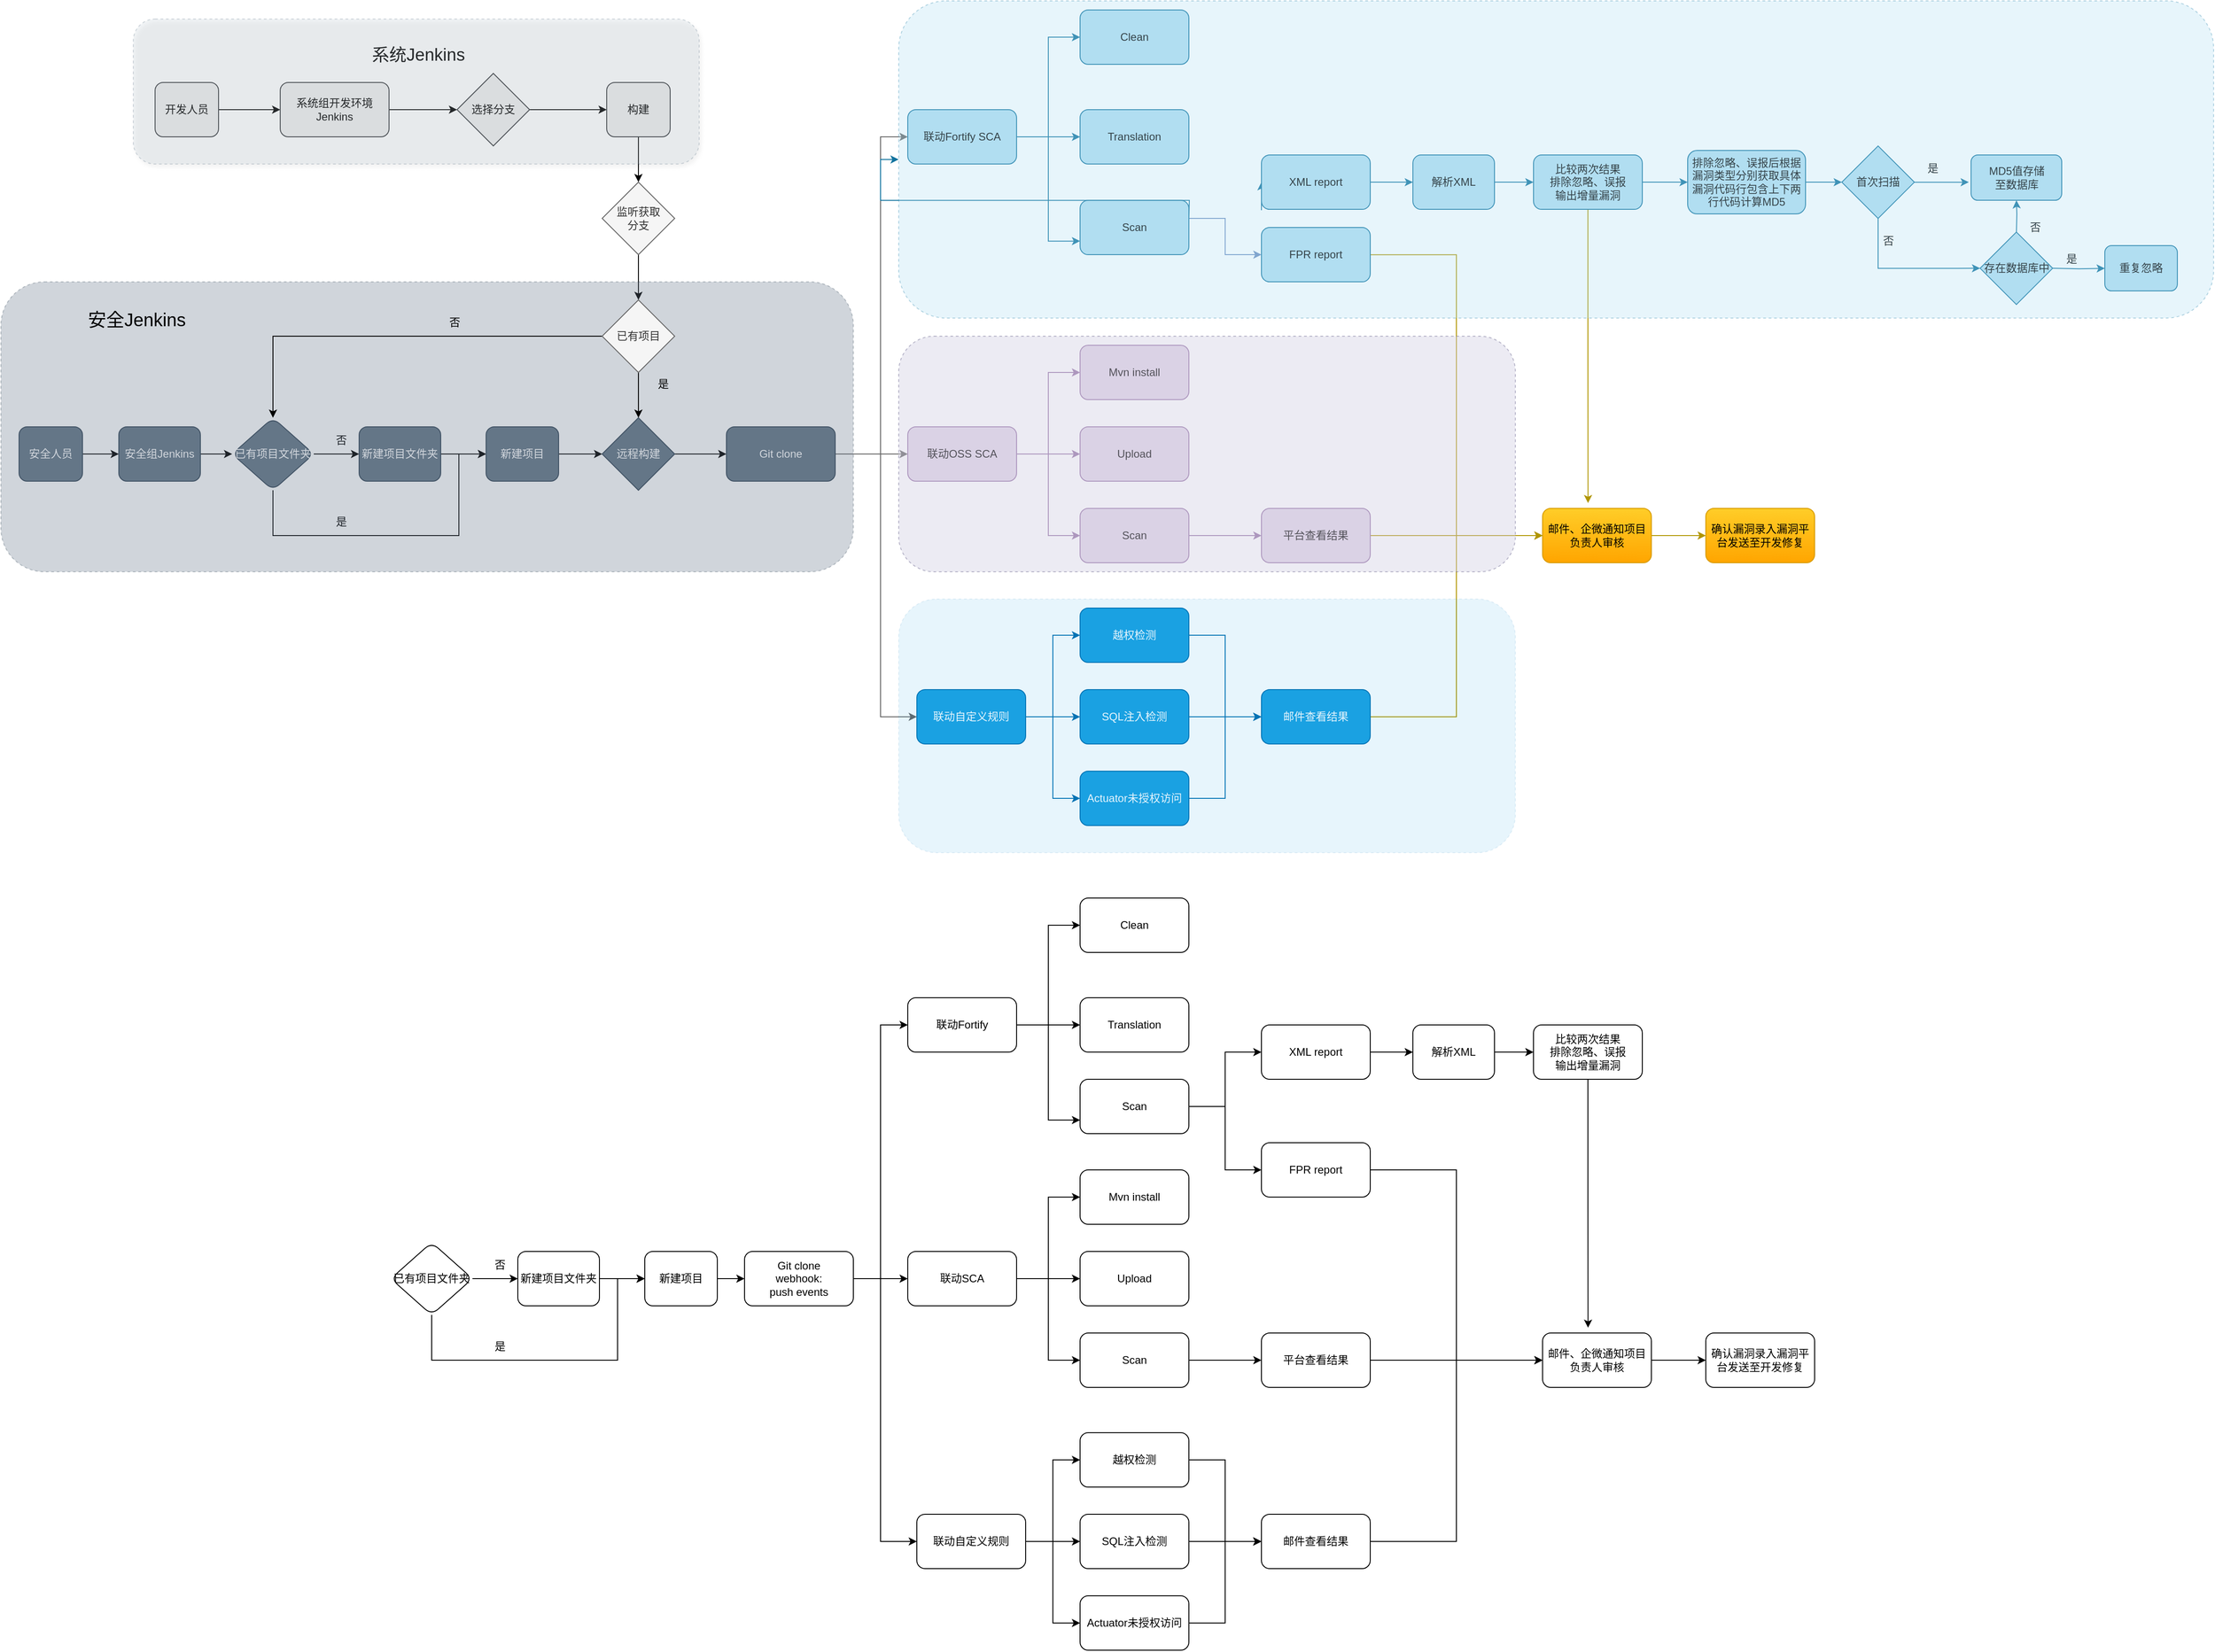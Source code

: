 <mxfile version="21.8.0" type="github">
  <diagram name="第 1 页" id="it9TJO6Uga_pfBJdDB2V">
    <mxGraphModel dx="2665" dy="2145" grid="1" gridSize="10" guides="1" tooltips="1" connect="1" arrows="1" fold="1" page="1" pageScale="1" pageWidth="827" pageHeight="1169" background="none" math="0" shadow="0">
      <root>
        <mxCell id="0" />
        <mxCell id="1" parent="0" />
        <mxCell id="ZVxdiT1ZG7eHf5slKZ1F-64" value="" style="edgeStyle=orthogonalEdgeStyle;rounded=0;orthogonalLoop=1;jettySize=auto;html=1;" parent="1" source="ZVxdiT1ZG7eHf5slKZ1F-1" target="ZVxdiT1ZG7eHf5slKZ1F-63" edge="1">
          <mxGeometry relative="1" as="geometry" />
        </mxCell>
        <mxCell id="ZVxdiT1ZG7eHf5slKZ1F-1" value="新建项目文件夹" style="rounded=1;whiteSpace=wrap;html=1;fillColor=#647687;strokeColor=#314354;fontColor=#ffffff;" parent="1" vertex="1">
          <mxGeometry x="-425" y="340" width="90" height="60" as="geometry" />
        </mxCell>
        <mxCell id="ZVxdiT1ZG7eHf5slKZ1F-41" value="" style="edgeStyle=orthogonalEdgeStyle;rounded=0;orthogonalLoop=1;jettySize=auto;html=1;fillColor=#b1ddf0;strokeColor=#10739e;" parent="1" source="ZVxdiT1ZG7eHf5slKZ1F-2" target="ZVxdiT1ZG7eHf5slKZ1F-14" edge="1">
          <mxGeometry relative="1" as="geometry" />
        </mxCell>
        <mxCell id="ZVxdiT1ZG7eHf5slKZ1F-42" style="edgeStyle=orthogonalEdgeStyle;rounded=0;orthogonalLoop=1;jettySize=auto;html=1;entryX=0;entryY=0.5;entryDx=0;entryDy=0;fillColor=#b1ddf0;strokeColor=#10739e;" parent="1" source="ZVxdiT1ZG7eHf5slKZ1F-2" target="ZVxdiT1ZG7eHf5slKZ1F-13" edge="1">
          <mxGeometry relative="1" as="geometry" />
        </mxCell>
        <mxCell id="ZVxdiT1ZG7eHf5slKZ1F-43" style="edgeStyle=orthogonalEdgeStyle;rounded=0;orthogonalLoop=1;jettySize=auto;html=1;entryX=0;entryY=0.75;entryDx=0;entryDy=0;fillColor=#b1ddf0;strokeColor=#10739e;" parent="1" source="ZVxdiT1ZG7eHf5slKZ1F-2" target="ZVxdiT1ZG7eHf5slKZ1F-15" edge="1">
          <mxGeometry relative="1" as="geometry" />
        </mxCell>
        <mxCell id="ZVxdiT1ZG7eHf5slKZ1F-2" value="联动Fortify SCA" style="whiteSpace=wrap;html=1;rounded=1;fillColor=#b1ddf0;strokeColor=#10739e;" parent="1" vertex="1">
          <mxGeometry x="180" y="-10.0" width="120" height="60" as="geometry" />
        </mxCell>
        <mxCell id="ZVxdiT1ZG7eHf5slKZ1F-38" value="" style="edgeStyle=orthogonalEdgeStyle;rounded=0;orthogonalLoop=1;jettySize=auto;html=1;fillColor=#e1d5e7;strokeColor=#9673a6;" parent="1" source="ZVxdiT1ZG7eHf5slKZ1F-4" target="ZVxdiT1ZG7eHf5slKZ1F-17" edge="1">
          <mxGeometry relative="1" as="geometry" />
        </mxCell>
        <mxCell id="ZVxdiT1ZG7eHf5slKZ1F-44" style="edgeStyle=orthogonalEdgeStyle;rounded=0;orthogonalLoop=1;jettySize=auto;html=1;entryX=0;entryY=0.5;entryDx=0;entryDy=0;fillColor=#e1d5e7;strokeColor=#9673a6;" parent="1" source="ZVxdiT1ZG7eHf5slKZ1F-4" target="ZVxdiT1ZG7eHf5slKZ1F-18" edge="1">
          <mxGeometry relative="1" as="geometry" />
        </mxCell>
        <mxCell id="ZVxdiT1ZG7eHf5slKZ1F-45" style="edgeStyle=orthogonalEdgeStyle;rounded=0;orthogonalLoop=1;jettySize=auto;html=1;entryX=0;entryY=0.5;entryDx=0;entryDy=0;fillColor=#e1d5e7;strokeColor=#9673a6;" parent="1" source="ZVxdiT1ZG7eHf5slKZ1F-4" target="ZVxdiT1ZG7eHf5slKZ1F-25" edge="1">
          <mxGeometry relative="1" as="geometry" />
        </mxCell>
        <mxCell id="ZVxdiT1ZG7eHf5slKZ1F-4" value="联动OSS SCA" style="whiteSpace=wrap;html=1;rounded=1;fillColor=#e1d5e7;strokeColor=#9673a6;" parent="1" vertex="1">
          <mxGeometry x="180" y="340" width="120" height="60" as="geometry" />
        </mxCell>
        <mxCell id="ZVxdiT1ZG7eHf5slKZ1F-47" value="" style="edgeStyle=orthogonalEdgeStyle;rounded=0;orthogonalLoop=1;jettySize=auto;html=1;fillColor=#1ba1e2;strokeColor=#006EAF;" parent="1" source="ZVxdiT1ZG7eHf5slKZ1F-8" target="ZVxdiT1ZG7eHf5slKZ1F-29" edge="1">
          <mxGeometry relative="1" as="geometry" />
        </mxCell>
        <mxCell id="ZVxdiT1ZG7eHf5slKZ1F-49" style="edgeStyle=orthogonalEdgeStyle;rounded=0;orthogonalLoop=1;jettySize=auto;html=1;entryX=0;entryY=0.5;entryDx=0;entryDy=0;fillColor=#1ba1e2;strokeColor=#006EAF;" parent="1" source="ZVxdiT1ZG7eHf5slKZ1F-8" target="ZVxdiT1ZG7eHf5slKZ1F-28" edge="1">
          <mxGeometry relative="1" as="geometry" />
        </mxCell>
        <mxCell id="ZVxdiT1ZG7eHf5slKZ1F-50" style="edgeStyle=orthogonalEdgeStyle;rounded=0;orthogonalLoop=1;jettySize=auto;html=1;entryX=0;entryY=0.5;entryDx=0;entryDy=0;fillColor=#1ba1e2;strokeColor=#006EAF;" parent="1" source="ZVxdiT1ZG7eHf5slKZ1F-8" target="ZVxdiT1ZG7eHf5slKZ1F-30" edge="1">
          <mxGeometry relative="1" as="geometry" />
        </mxCell>
        <mxCell id="ZVxdiT1ZG7eHf5slKZ1F-8" value="联动自定义规则" style="whiteSpace=wrap;html=1;rounded=1;fillColor=#1ba1e2;strokeColor=#006EAF;fontColor=#ffffff;" parent="1" vertex="1">
          <mxGeometry x="190" y="630" width="120" height="60" as="geometry" />
        </mxCell>
        <mxCell id="ZVxdiT1ZG7eHf5slKZ1F-12" value="" style="edgeStyle=orthogonalEdgeStyle;rounded=0;orthogonalLoop=1;jettySize=auto;html=1;fillColor=#e3c800;strokeColor=#B09500;" parent="1" source="ZVxdiT1ZG7eHf5slKZ1F-10" target="ZVxdiT1ZG7eHf5slKZ1F-11" edge="1">
          <mxGeometry relative="1" as="geometry" />
        </mxCell>
        <mxCell id="ZVxdiT1ZG7eHf5slKZ1F-10" value="邮件、企微通知项目负责人审核" style="rounded=1;whiteSpace=wrap;html=1;fillColor=#ffcd28;strokeColor=#d79b00;gradientColor=#ffa500;" parent="1" vertex="1">
          <mxGeometry x="880" y="430" width="120" height="60" as="geometry" />
        </mxCell>
        <mxCell id="ZVxdiT1ZG7eHf5slKZ1F-11" value="确认漏洞录入漏洞平台发送至开发修复" style="whiteSpace=wrap;html=1;rounded=1;fillColor=#ffcd28;strokeColor=#d79b00;gradientColor=#ffa500;" parent="1" vertex="1">
          <mxGeometry x="1060" y="430" width="120" height="60" as="geometry" />
        </mxCell>
        <mxCell id="ZVxdiT1ZG7eHf5slKZ1F-13" value="Clean" style="rounded=1;whiteSpace=wrap;html=1;fillColor=#b1ddf0;strokeColor=#10739e;" parent="1" vertex="1">
          <mxGeometry x="370" y="-120" width="120" height="60" as="geometry" />
        </mxCell>
        <mxCell id="ZVxdiT1ZG7eHf5slKZ1F-14" value="Translation" style="rounded=1;whiteSpace=wrap;html=1;fillColor=#b1ddf0;strokeColor=#10739e;" parent="1" vertex="1">
          <mxGeometry x="370" y="-10.0" width="120" height="60" as="geometry" />
        </mxCell>
        <mxCell id="ZVxdiT1ZG7eHf5slKZ1F-23" style="edgeStyle=orthogonalEdgeStyle;rounded=0;orthogonalLoop=1;jettySize=auto;html=1;entryX=0;entryY=0.5;entryDx=0;entryDy=0;fillColor=#b1ddf0;strokeColor=#10739e;" parent="1" source="ft3CC20hgZHll0JTD6S5-53" target="ZVxdiT1ZG7eHf5slKZ1F-22" edge="1">
          <mxGeometry relative="1" as="geometry">
            <mxPoint x="490" y="110.059" as="sourcePoint" />
            <Array as="points">
              <mxPoint x="530" y="111.06" />
              <mxPoint x="530" y="70.06" />
            </Array>
          </mxGeometry>
        </mxCell>
        <mxCell id="ft3CC20hgZHll0JTD6S5-51" style="edgeStyle=orthogonalEdgeStyle;rounded=0;orthogonalLoop=1;jettySize=auto;html=1;fillColor=#dae8fc;strokeColor=#6c8ebf;" edge="1" parent="1" source="ZVxdiT1ZG7eHf5slKZ1F-15" target="ZVxdiT1ZG7eHf5slKZ1F-19">
          <mxGeometry relative="1" as="geometry">
            <Array as="points">
              <mxPoint x="530" y="110.06" />
              <mxPoint x="530" y="150.06" />
            </Array>
          </mxGeometry>
        </mxCell>
        <mxCell id="ZVxdiT1ZG7eHf5slKZ1F-15" value="Scan" style="rounded=1;whiteSpace=wrap;html=1;fillColor=#b1ddf0;strokeColor=#10739e;" parent="1" vertex="1">
          <mxGeometry x="370" y="90.06" width="120" height="60" as="geometry" />
        </mxCell>
        <mxCell id="ZVxdiT1ZG7eHf5slKZ1F-17" value="Upload" style="rounded=1;whiteSpace=wrap;html=1;fillColor=#e1d5e7;strokeColor=#9673a6;" parent="1" vertex="1">
          <mxGeometry x="370" y="340" width="120" height="60" as="geometry" />
        </mxCell>
        <mxCell id="ZVxdiT1ZG7eHf5slKZ1F-18" value="Mvn install" style="rounded=1;whiteSpace=wrap;html=1;fillColor=#e1d5e7;strokeColor=#9673a6;" parent="1" vertex="1">
          <mxGeometry x="370" y="250" width="120" height="60" as="geometry" />
        </mxCell>
        <mxCell id="ZVxdiT1ZG7eHf5slKZ1F-54" style="edgeStyle=orthogonalEdgeStyle;rounded=0;orthogonalLoop=1;jettySize=auto;html=1;entryX=0;entryY=0.5;entryDx=0;entryDy=0;fillColor=#e3c800;strokeColor=#B09500;" parent="1" source="ZVxdiT1ZG7eHf5slKZ1F-19" target="ZVxdiT1ZG7eHf5slKZ1F-10" edge="1">
          <mxGeometry relative="1" as="geometry" />
        </mxCell>
        <mxCell id="ZVxdiT1ZG7eHf5slKZ1F-19" value="FPR report" style="rounded=1;whiteSpace=wrap;html=1;fillColor=#b1ddf0;strokeColor=#10739e;" parent="1" vertex="1">
          <mxGeometry x="570" y="120.06" width="120" height="60" as="geometry" />
        </mxCell>
        <mxCell id="ZVxdiT1ZG7eHf5slKZ1F-71" value="" style="edgeStyle=orthogonalEdgeStyle;rounded=0;orthogonalLoop=1;jettySize=auto;html=1;fillColor=#b1ddf0;strokeColor=#10739e;" parent="1" source="ZVxdiT1ZG7eHf5slKZ1F-22" target="ZVxdiT1ZG7eHf5slKZ1F-69" edge="1">
          <mxGeometry relative="1" as="geometry" />
        </mxCell>
        <mxCell id="ZVxdiT1ZG7eHf5slKZ1F-22" value="XML report" style="rounded=1;whiteSpace=wrap;html=1;fillColor=#b1ddf0;strokeColor=#10739e;" parent="1" vertex="1">
          <mxGeometry x="570" y="40.06" width="120" height="60" as="geometry" />
        </mxCell>
        <mxCell id="ZVxdiT1ZG7eHf5slKZ1F-37" value="" style="edgeStyle=orthogonalEdgeStyle;rounded=0;orthogonalLoop=1;jettySize=auto;html=1;fillColor=#f5f5f5;gradientColor=#b3b3b3;strokeColor=#666666;" parent="1" source="ZVxdiT1ZG7eHf5slKZ1F-24" target="ZVxdiT1ZG7eHf5slKZ1F-4" edge="1">
          <mxGeometry relative="1" as="geometry" />
        </mxCell>
        <mxCell id="ZVxdiT1ZG7eHf5slKZ1F-39" style="edgeStyle=orthogonalEdgeStyle;rounded=0;orthogonalLoop=1;jettySize=auto;html=1;entryX=0;entryY=0.5;entryDx=0;entryDy=0;fillColor=#f5f5f5;gradientColor=#b3b3b3;strokeColor=#666666;" parent="1" source="ZVxdiT1ZG7eHf5slKZ1F-24" target="ZVxdiT1ZG7eHf5slKZ1F-2" edge="1">
          <mxGeometry relative="1" as="geometry">
            <Array as="points">
              <mxPoint x="150" y="370" />
              <mxPoint x="150" y="20" />
            </Array>
          </mxGeometry>
        </mxCell>
        <mxCell id="ZVxdiT1ZG7eHf5slKZ1F-48" style="edgeStyle=orthogonalEdgeStyle;rounded=0;orthogonalLoop=1;jettySize=auto;html=1;entryX=0;entryY=0.5;entryDx=0;entryDy=0;fillColor=#f5f5f5;gradientColor=#b3b3b3;strokeColor=#666666;" parent="1" source="ZVxdiT1ZG7eHf5slKZ1F-24" target="ZVxdiT1ZG7eHf5slKZ1F-8" edge="1">
          <mxGeometry relative="1" as="geometry">
            <Array as="points">
              <mxPoint x="150" y="370" />
              <mxPoint x="150" y="660" />
            </Array>
          </mxGeometry>
        </mxCell>
        <mxCell id="ZVxdiT1ZG7eHf5slKZ1F-24" value="Git clone" style="rounded=1;whiteSpace=wrap;html=1;fillColor=#647687;strokeColor=#314354;fontColor=#ffffff;" parent="1" vertex="1">
          <mxGeometry x="-20" y="340" width="120" height="60" as="geometry" />
        </mxCell>
        <mxCell id="ZVxdiT1ZG7eHf5slKZ1F-27" value="" style="edgeStyle=orthogonalEdgeStyle;rounded=0;orthogonalLoop=1;jettySize=auto;html=1;fillColor=#e1d5e7;strokeColor=#9673a6;" parent="1" source="ZVxdiT1ZG7eHf5slKZ1F-25" target="ZVxdiT1ZG7eHf5slKZ1F-26" edge="1">
          <mxGeometry relative="1" as="geometry" />
        </mxCell>
        <mxCell id="ZVxdiT1ZG7eHf5slKZ1F-25" value="Scan" style="rounded=1;whiteSpace=wrap;html=1;fillColor=#e1d5e7;strokeColor=#9673a6;" parent="1" vertex="1">
          <mxGeometry x="370" y="430" width="120" height="60" as="geometry" />
        </mxCell>
        <mxCell id="ZVxdiT1ZG7eHf5slKZ1F-52" style="edgeStyle=orthogonalEdgeStyle;rounded=0;orthogonalLoop=1;jettySize=auto;html=1;entryX=0;entryY=0.5;entryDx=0;entryDy=0;fillColor=#e3c800;strokeColor=#B09500;" parent="1" source="ZVxdiT1ZG7eHf5slKZ1F-26" target="ZVxdiT1ZG7eHf5slKZ1F-10" edge="1">
          <mxGeometry relative="1" as="geometry">
            <mxPoint x="810" y="460" as="targetPoint" />
          </mxGeometry>
        </mxCell>
        <mxCell id="ZVxdiT1ZG7eHf5slKZ1F-26" value="平台查看结果" style="whiteSpace=wrap;html=1;rounded=1;fillColor=#e1d5e7;strokeColor=#9673a6;" parent="1" vertex="1">
          <mxGeometry x="570" y="430" width="120" height="60" as="geometry" />
        </mxCell>
        <mxCell id="ZVxdiT1ZG7eHf5slKZ1F-35" style="edgeStyle=orthogonalEdgeStyle;rounded=0;orthogonalLoop=1;jettySize=auto;html=1;entryX=0;entryY=0.5;entryDx=0;entryDy=0;fillColor=#1ba1e2;strokeColor=#006EAF;" parent="1" source="ZVxdiT1ZG7eHf5slKZ1F-28" target="ZVxdiT1ZG7eHf5slKZ1F-31" edge="1">
          <mxGeometry relative="1" as="geometry" />
        </mxCell>
        <mxCell id="ZVxdiT1ZG7eHf5slKZ1F-28" value="越权检测" style="rounded=1;whiteSpace=wrap;html=1;fillColor=#1ba1e2;strokeColor=#006EAF;fontColor=#ffffff;" parent="1" vertex="1">
          <mxGeometry x="370" y="540" width="120" height="60" as="geometry" />
        </mxCell>
        <mxCell id="ZVxdiT1ZG7eHf5slKZ1F-33" value="" style="edgeStyle=orthogonalEdgeStyle;rounded=0;orthogonalLoop=1;jettySize=auto;html=1;fillColor=#1ba1e2;strokeColor=#006EAF;" parent="1" source="ZVxdiT1ZG7eHf5slKZ1F-29" target="ZVxdiT1ZG7eHf5slKZ1F-31" edge="1">
          <mxGeometry relative="1" as="geometry" />
        </mxCell>
        <mxCell id="ZVxdiT1ZG7eHf5slKZ1F-29" value="SQL注入检测" style="rounded=1;whiteSpace=wrap;html=1;fillColor=#1ba1e2;fontColor=#ffffff;strokeColor=#006EAF;" parent="1" vertex="1">
          <mxGeometry x="370" y="630" width="120" height="60" as="geometry" />
        </mxCell>
        <mxCell id="ZVxdiT1ZG7eHf5slKZ1F-34" style="edgeStyle=orthogonalEdgeStyle;rounded=0;orthogonalLoop=1;jettySize=auto;html=1;entryX=0;entryY=0.5;entryDx=0;entryDy=0;fillColor=#1ba1e2;strokeColor=#006EAF;" parent="1" source="ZVxdiT1ZG7eHf5slKZ1F-30" target="ZVxdiT1ZG7eHf5slKZ1F-31" edge="1">
          <mxGeometry relative="1" as="geometry" />
        </mxCell>
        <mxCell id="ZVxdiT1ZG7eHf5slKZ1F-30" value="Actuator未授权访问" style="rounded=1;whiteSpace=wrap;html=1;fillColor=#1ba1e2;fontColor=#ffffff;strokeColor=#006EAF;" parent="1" vertex="1">
          <mxGeometry x="370" y="720" width="120" height="60" as="geometry" />
        </mxCell>
        <mxCell id="ZVxdiT1ZG7eHf5slKZ1F-51" style="edgeStyle=orthogonalEdgeStyle;rounded=0;orthogonalLoop=1;jettySize=auto;html=1;entryX=0;entryY=0.5;entryDx=0;entryDy=0;fillColor=#e3c800;strokeColor=#B09500;" parent="1" source="ZVxdiT1ZG7eHf5slKZ1F-31" target="ZVxdiT1ZG7eHf5slKZ1F-10" edge="1">
          <mxGeometry relative="1" as="geometry" />
        </mxCell>
        <mxCell id="ZVxdiT1ZG7eHf5slKZ1F-31" value="邮件查看结果" style="whiteSpace=wrap;html=1;rounded=1;fillColor=#1ba1e2;fontColor=#ffffff;strokeColor=#006EAF;" parent="1" vertex="1">
          <mxGeometry x="570" y="630" width="120" height="60" as="geometry" />
        </mxCell>
        <mxCell id="ZVxdiT1ZG7eHf5slKZ1F-59" value="" style="edgeStyle=orthogonalEdgeStyle;rounded=0;orthogonalLoop=1;jettySize=auto;html=1;" parent="1" source="ZVxdiT1ZG7eHf5slKZ1F-57" target="ZVxdiT1ZG7eHf5slKZ1F-1" edge="1">
          <mxGeometry relative="1" as="geometry" />
        </mxCell>
        <mxCell id="ZVxdiT1ZG7eHf5slKZ1F-68" style="edgeStyle=orthogonalEdgeStyle;rounded=0;orthogonalLoop=1;jettySize=auto;html=1;entryX=0;entryY=0.5;entryDx=0;entryDy=0;" parent="1" source="ZVxdiT1ZG7eHf5slKZ1F-57" target="ZVxdiT1ZG7eHf5slKZ1F-63" edge="1">
          <mxGeometry relative="1" as="geometry">
            <mxPoint x="-285" y="420" as="targetPoint" />
            <Array as="points">
              <mxPoint x="-520" y="460" />
              <mxPoint x="-315" y="460" />
              <mxPoint x="-315" y="370" />
            </Array>
          </mxGeometry>
        </mxCell>
        <mxCell id="ZVxdiT1ZG7eHf5slKZ1F-57" value="已有项目文件夹" style="rhombus;whiteSpace=wrap;html=1;rounded=1;fillColor=#647687;strokeColor=#314354;fontColor=#ffffff;" parent="1" vertex="1">
          <mxGeometry x="-565" y="330" width="90" height="80" as="geometry" />
        </mxCell>
        <mxCell id="ZVxdiT1ZG7eHf5slKZ1F-61" value="否" style="text;html=1;align=center;verticalAlign=middle;resizable=0;points=[];autosize=1;strokeColor=none;fillColor=none;" parent="1" vertex="1">
          <mxGeometry x="-465" y="340" width="40" height="30" as="geometry" />
        </mxCell>
        <mxCell id="ft3CC20hgZHll0JTD6S5-25" value="" style="edgeStyle=orthogonalEdgeStyle;rounded=0;orthogonalLoop=1;jettySize=auto;html=1;" edge="1" parent="1" source="ZVxdiT1ZG7eHf5slKZ1F-63" target="ft3CC20hgZHll0JTD6S5-24">
          <mxGeometry relative="1" as="geometry" />
        </mxCell>
        <mxCell id="ZVxdiT1ZG7eHf5slKZ1F-63" value="新建项目" style="whiteSpace=wrap;html=1;rounded=1;fillColor=#647687;strokeColor=#314354;fontColor=#ffffff;" parent="1" vertex="1">
          <mxGeometry x="-285" y="340" width="80" height="60" as="geometry" />
        </mxCell>
        <mxCell id="ZVxdiT1ZG7eHf5slKZ1F-67" value="是" style="text;html=1;align=center;verticalAlign=middle;resizable=0;points=[];autosize=1;strokeColor=none;fillColor=none;" parent="1" vertex="1">
          <mxGeometry x="-465" y="430" width="40" height="30" as="geometry" />
        </mxCell>
        <mxCell id="ZVxdiT1ZG7eHf5slKZ1F-72" value="" style="edgeStyle=orthogonalEdgeStyle;rounded=0;orthogonalLoop=1;jettySize=auto;html=1;fillColor=#b1ddf0;strokeColor=#10739e;" parent="1" source="ZVxdiT1ZG7eHf5slKZ1F-69" target="ZVxdiT1ZG7eHf5slKZ1F-70" edge="1">
          <mxGeometry relative="1" as="geometry" />
        </mxCell>
        <mxCell id="ZVxdiT1ZG7eHf5slKZ1F-69" value="解析XML" style="rounded=1;whiteSpace=wrap;html=1;fillColor=#b1ddf0;strokeColor=#10739e;" parent="1" vertex="1">
          <mxGeometry x="737" y="40.06" width="90" height="60" as="geometry" />
        </mxCell>
        <mxCell id="ZVxdiT1ZG7eHf5slKZ1F-73" style="edgeStyle=orthogonalEdgeStyle;rounded=0;orthogonalLoop=1;jettySize=auto;html=1;entryX=0.418;entryY=-0.097;entryDx=0;entryDy=0;entryPerimeter=0;fillColor=#e3c800;strokeColor=#B09500;" parent="1" source="ZVxdiT1ZG7eHf5slKZ1F-70" target="ZVxdiT1ZG7eHf5slKZ1F-10" edge="1">
          <mxGeometry relative="1" as="geometry" />
        </mxCell>
        <mxCell id="ft3CC20hgZHll0JTD6S5-69" value="" style="edgeStyle=orthogonalEdgeStyle;rounded=0;orthogonalLoop=1;jettySize=auto;html=1;fillColor=#b1ddf0;strokeColor=#10739e;" edge="1" parent="1" source="ZVxdiT1ZG7eHf5slKZ1F-70" target="ft3CC20hgZHll0JTD6S5-50">
          <mxGeometry relative="1" as="geometry" />
        </mxCell>
        <mxCell id="ZVxdiT1ZG7eHf5slKZ1F-70" value="比较两次结果&lt;br&gt;排除忽略、误报&lt;br&gt;输出增量漏洞" style="rounded=1;whiteSpace=wrap;html=1;fillColor=#b1ddf0;strokeColor=#10739e;" parent="1" vertex="1">
          <mxGeometry x="870" y="40.06" width="120" height="60" as="geometry" />
        </mxCell>
        <mxCell id="ZVxdiT1ZG7eHf5slKZ1F-129" value="" style="edgeStyle=orthogonalEdgeStyle;rounded=0;orthogonalLoop=1;jettySize=auto;html=1;" parent="1" source="ZVxdiT1ZG7eHf5slKZ1F-130" target="ZVxdiT1ZG7eHf5slKZ1F-178" edge="1">
          <mxGeometry relative="1" as="geometry" />
        </mxCell>
        <mxCell id="ZVxdiT1ZG7eHf5slKZ1F-130" value="新建项目文件夹" style="rounded=1;whiteSpace=wrap;html=1;" parent="1" vertex="1">
          <mxGeometry x="-250" y="1250" width="90" height="60" as="geometry" />
        </mxCell>
        <mxCell id="ZVxdiT1ZG7eHf5slKZ1F-131" value="" style="edgeStyle=orthogonalEdgeStyle;rounded=0;orthogonalLoop=1;jettySize=auto;html=1;" parent="1" source="ZVxdiT1ZG7eHf5slKZ1F-134" target="ZVxdiT1ZG7eHf5slKZ1F-147" edge="1">
          <mxGeometry relative="1" as="geometry" />
        </mxCell>
        <mxCell id="ZVxdiT1ZG7eHf5slKZ1F-132" style="edgeStyle=orthogonalEdgeStyle;rounded=0;orthogonalLoop=1;jettySize=auto;html=1;entryX=0;entryY=0.5;entryDx=0;entryDy=0;" parent="1" source="ZVxdiT1ZG7eHf5slKZ1F-134" target="ZVxdiT1ZG7eHf5slKZ1F-146" edge="1">
          <mxGeometry relative="1" as="geometry" />
        </mxCell>
        <mxCell id="ZVxdiT1ZG7eHf5slKZ1F-133" style="edgeStyle=orthogonalEdgeStyle;rounded=0;orthogonalLoop=1;jettySize=auto;html=1;entryX=0;entryY=0.75;entryDx=0;entryDy=0;" parent="1" source="ZVxdiT1ZG7eHf5slKZ1F-134" target="ZVxdiT1ZG7eHf5slKZ1F-150" edge="1">
          <mxGeometry relative="1" as="geometry" />
        </mxCell>
        <mxCell id="ZVxdiT1ZG7eHf5slKZ1F-134" value="联动Fortify" style="whiteSpace=wrap;html=1;rounded=1;" parent="1" vertex="1">
          <mxGeometry x="180" y="970" width="120" height="60" as="geometry" />
        </mxCell>
        <mxCell id="ZVxdiT1ZG7eHf5slKZ1F-135" value="" style="edgeStyle=orthogonalEdgeStyle;rounded=0;orthogonalLoop=1;jettySize=auto;html=1;" parent="1" source="ZVxdiT1ZG7eHf5slKZ1F-138" target="ZVxdiT1ZG7eHf5slKZ1F-151" edge="1">
          <mxGeometry relative="1" as="geometry" />
        </mxCell>
        <mxCell id="ZVxdiT1ZG7eHf5slKZ1F-136" style="edgeStyle=orthogonalEdgeStyle;rounded=0;orthogonalLoop=1;jettySize=auto;html=1;entryX=0;entryY=0.5;entryDx=0;entryDy=0;" parent="1" source="ZVxdiT1ZG7eHf5slKZ1F-138" target="ZVxdiT1ZG7eHf5slKZ1F-152" edge="1">
          <mxGeometry relative="1" as="geometry" />
        </mxCell>
        <mxCell id="ZVxdiT1ZG7eHf5slKZ1F-137" style="edgeStyle=orthogonalEdgeStyle;rounded=0;orthogonalLoop=1;jettySize=auto;html=1;entryX=0;entryY=0.5;entryDx=0;entryDy=0;" parent="1" source="ZVxdiT1ZG7eHf5slKZ1F-138" target="ZVxdiT1ZG7eHf5slKZ1F-162" edge="1">
          <mxGeometry relative="1" as="geometry" />
        </mxCell>
        <mxCell id="ZVxdiT1ZG7eHf5slKZ1F-138" value="联动SCA" style="whiteSpace=wrap;html=1;rounded=1;" parent="1" vertex="1">
          <mxGeometry x="180" y="1250" width="120" height="60" as="geometry" />
        </mxCell>
        <mxCell id="ZVxdiT1ZG7eHf5slKZ1F-139" value="" style="edgeStyle=orthogonalEdgeStyle;rounded=0;orthogonalLoop=1;jettySize=auto;html=1;" parent="1" source="ZVxdiT1ZG7eHf5slKZ1F-142" target="ZVxdiT1ZG7eHf5slKZ1F-168" edge="1">
          <mxGeometry relative="1" as="geometry" />
        </mxCell>
        <mxCell id="ZVxdiT1ZG7eHf5slKZ1F-140" style="edgeStyle=orthogonalEdgeStyle;rounded=0;orthogonalLoop=1;jettySize=auto;html=1;entryX=0;entryY=0.5;entryDx=0;entryDy=0;" parent="1" source="ZVxdiT1ZG7eHf5slKZ1F-142" target="ZVxdiT1ZG7eHf5slKZ1F-166" edge="1">
          <mxGeometry relative="1" as="geometry" />
        </mxCell>
        <mxCell id="ZVxdiT1ZG7eHf5slKZ1F-141" style="edgeStyle=orthogonalEdgeStyle;rounded=0;orthogonalLoop=1;jettySize=auto;html=1;entryX=0;entryY=0.5;entryDx=0;entryDy=0;" parent="1" source="ZVxdiT1ZG7eHf5slKZ1F-142" target="ZVxdiT1ZG7eHf5slKZ1F-170" edge="1">
          <mxGeometry relative="1" as="geometry" />
        </mxCell>
        <mxCell id="ZVxdiT1ZG7eHf5slKZ1F-142" value="联动自定义规则" style="whiteSpace=wrap;html=1;rounded=1;" parent="1" vertex="1">
          <mxGeometry x="190" y="1540" width="120" height="60" as="geometry" />
        </mxCell>
        <mxCell id="ZVxdiT1ZG7eHf5slKZ1F-143" value="" style="edgeStyle=orthogonalEdgeStyle;rounded=0;orthogonalLoop=1;jettySize=auto;html=1;" parent="1" source="ZVxdiT1ZG7eHf5slKZ1F-144" target="ZVxdiT1ZG7eHf5slKZ1F-145" edge="1">
          <mxGeometry relative="1" as="geometry" />
        </mxCell>
        <mxCell id="ZVxdiT1ZG7eHf5slKZ1F-144" value="邮件、企微通知项目负责人审核" style="rounded=1;whiteSpace=wrap;html=1;" parent="1" vertex="1">
          <mxGeometry x="880" y="1340" width="120" height="60" as="geometry" />
        </mxCell>
        <mxCell id="ZVxdiT1ZG7eHf5slKZ1F-145" value="确认漏洞录入漏洞平台发送至开发修复" style="whiteSpace=wrap;html=1;rounded=1;" parent="1" vertex="1">
          <mxGeometry x="1060" y="1340" width="120" height="60" as="geometry" />
        </mxCell>
        <mxCell id="ZVxdiT1ZG7eHf5slKZ1F-146" value="Clean" style="rounded=1;whiteSpace=wrap;html=1;" parent="1" vertex="1">
          <mxGeometry x="370" y="860" width="120" height="60" as="geometry" />
        </mxCell>
        <mxCell id="ZVxdiT1ZG7eHf5slKZ1F-147" value="Translation" style="rounded=1;whiteSpace=wrap;html=1;" parent="1" vertex="1">
          <mxGeometry x="370" y="970" width="120" height="60" as="geometry" />
        </mxCell>
        <mxCell id="ZVxdiT1ZG7eHf5slKZ1F-148" value="" style="edgeStyle=orthogonalEdgeStyle;rounded=0;orthogonalLoop=1;jettySize=auto;html=1;" parent="1" source="ZVxdiT1ZG7eHf5slKZ1F-150" target="ZVxdiT1ZG7eHf5slKZ1F-154" edge="1">
          <mxGeometry relative="1" as="geometry">
            <Array as="points">
              <mxPoint x="530" y="1090" />
              <mxPoint x="530" y="1160" />
            </Array>
          </mxGeometry>
        </mxCell>
        <mxCell id="ZVxdiT1ZG7eHf5slKZ1F-149" style="edgeStyle=orthogonalEdgeStyle;rounded=0;orthogonalLoop=1;jettySize=auto;html=1;entryX=0;entryY=0.5;entryDx=0;entryDy=0;" parent="1" source="ZVxdiT1ZG7eHf5slKZ1F-150" target="ZVxdiT1ZG7eHf5slKZ1F-156" edge="1">
          <mxGeometry relative="1" as="geometry" />
        </mxCell>
        <mxCell id="ZVxdiT1ZG7eHf5slKZ1F-150" value="Scan" style="rounded=1;whiteSpace=wrap;html=1;" parent="1" vertex="1">
          <mxGeometry x="370" y="1060" width="120" height="60" as="geometry" />
        </mxCell>
        <mxCell id="ZVxdiT1ZG7eHf5slKZ1F-151" value="Upload" style="rounded=1;whiteSpace=wrap;html=1;" parent="1" vertex="1">
          <mxGeometry x="370" y="1250" width="120" height="60" as="geometry" />
        </mxCell>
        <mxCell id="ZVxdiT1ZG7eHf5slKZ1F-152" value="Mvn install" style="rounded=1;whiteSpace=wrap;html=1;" parent="1" vertex="1">
          <mxGeometry x="370" y="1160" width="120" height="60" as="geometry" />
        </mxCell>
        <mxCell id="ZVxdiT1ZG7eHf5slKZ1F-153" style="edgeStyle=orthogonalEdgeStyle;rounded=0;orthogonalLoop=1;jettySize=auto;html=1;entryX=0;entryY=0.5;entryDx=0;entryDy=0;" parent="1" source="ZVxdiT1ZG7eHf5slKZ1F-154" target="ZVxdiT1ZG7eHf5slKZ1F-144" edge="1">
          <mxGeometry relative="1" as="geometry" />
        </mxCell>
        <mxCell id="ZVxdiT1ZG7eHf5slKZ1F-154" value="FPR report" style="rounded=1;whiteSpace=wrap;html=1;" parent="1" vertex="1">
          <mxGeometry x="570" y="1130" width="120" height="60" as="geometry" />
        </mxCell>
        <mxCell id="ZVxdiT1ZG7eHf5slKZ1F-155" value="" style="edgeStyle=orthogonalEdgeStyle;rounded=0;orthogonalLoop=1;jettySize=auto;html=1;" parent="1" source="ZVxdiT1ZG7eHf5slKZ1F-156" target="ZVxdiT1ZG7eHf5slKZ1F-181" edge="1">
          <mxGeometry relative="1" as="geometry" />
        </mxCell>
        <mxCell id="ZVxdiT1ZG7eHf5slKZ1F-156" value="XML report" style="rounded=1;whiteSpace=wrap;html=1;" parent="1" vertex="1">
          <mxGeometry x="570" y="1000" width="120" height="60" as="geometry" />
        </mxCell>
        <mxCell id="ZVxdiT1ZG7eHf5slKZ1F-157" value="" style="edgeStyle=orthogonalEdgeStyle;rounded=0;orthogonalLoop=1;jettySize=auto;html=1;" parent="1" source="ZVxdiT1ZG7eHf5slKZ1F-160" target="ZVxdiT1ZG7eHf5slKZ1F-138" edge="1">
          <mxGeometry relative="1" as="geometry" />
        </mxCell>
        <mxCell id="ZVxdiT1ZG7eHf5slKZ1F-158" style="edgeStyle=orthogonalEdgeStyle;rounded=0;orthogonalLoop=1;jettySize=auto;html=1;entryX=0;entryY=0.5;entryDx=0;entryDy=0;" parent="1" source="ZVxdiT1ZG7eHf5slKZ1F-160" target="ZVxdiT1ZG7eHf5slKZ1F-134" edge="1">
          <mxGeometry relative="1" as="geometry" />
        </mxCell>
        <mxCell id="ZVxdiT1ZG7eHf5slKZ1F-159" style="edgeStyle=orthogonalEdgeStyle;rounded=0;orthogonalLoop=1;jettySize=auto;html=1;entryX=0;entryY=0.5;entryDx=0;entryDy=0;" parent="1" source="ZVxdiT1ZG7eHf5slKZ1F-160" target="ZVxdiT1ZG7eHf5slKZ1F-142" edge="1">
          <mxGeometry relative="1" as="geometry">
            <Array as="points">
              <mxPoint x="150" y="1280" />
              <mxPoint x="150" y="1570" />
            </Array>
          </mxGeometry>
        </mxCell>
        <mxCell id="ZVxdiT1ZG7eHf5slKZ1F-160" value="Git clone&lt;br&gt;webhook:&lt;br&gt;push events" style="rounded=1;whiteSpace=wrap;html=1;" parent="1" vertex="1">
          <mxGeometry y="1250" width="120" height="60" as="geometry" />
        </mxCell>
        <mxCell id="ZVxdiT1ZG7eHf5slKZ1F-161" value="" style="edgeStyle=orthogonalEdgeStyle;rounded=0;orthogonalLoop=1;jettySize=auto;html=1;" parent="1" source="ZVxdiT1ZG7eHf5slKZ1F-162" target="ZVxdiT1ZG7eHf5slKZ1F-164" edge="1">
          <mxGeometry relative="1" as="geometry" />
        </mxCell>
        <mxCell id="ZVxdiT1ZG7eHf5slKZ1F-162" value="Scan" style="rounded=1;whiteSpace=wrap;html=1;" parent="1" vertex="1">
          <mxGeometry x="370" y="1340" width="120" height="60" as="geometry" />
        </mxCell>
        <mxCell id="ZVxdiT1ZG7eHf5slKZ1F-163" style="edgeStyle=orthogonalEdgeStyle;rounded=0;orthogonalLoop=1;jettySize=auto;html=1;entryX=0;entryY=0.5;entryDx=0;entryDy=0;" parent="1" source="ZVxdiT1ZG7eHf5slKZ1F-164" target="ZVxdiT1ZG7eHf5slKZ1F-144" edge="1">
          <mxGeometry relative="1" as="geometry">
            <mxPoint x="810" y="1370" as="targetPoint" />
          </mxGeometry>
        </mxCell>
        <mxCell id="ZVxdiT1ZG7eHf5slKZ1F-164" value="平台查看结果" style="whiteSpace=wrap;html=1;rounded=1;" parent="1" vertex="1">
          <mxGeometry x="570" y="1340" width="120" height="60" as="geometry" />
        </mxCell>
        <mxCell id="ZVxdiT1ZG7eHf5slKZ1F-165" style="edgeStyle=orthogonalEdgeStyle;rounded=0;orthogonalLoop=1;jettySize=auto;html=1;entryX=0;entryY=0.5;entryDx=0;entryDy=0;" parent="1" source="ZVxdiT1ZG7eHf5slKZ1F-166" target="ZVxdiT1ZG7eHf5slKZ1F-172" edge="1">
          <mxGeometry relative="1" as="geometry" />
        </mxCell>
        <mxCell id="ZVxdiT1ZG7eHf5slKZ1F-166" value="越权检测" style="rounded=1;whiteSpace=wrap;html=1;" parent="1" vertex="1">
          <mxGeometry x="370" y="1450" width="120" height="60" as="geometry" />
        </mxCell>
        <mxCell id="ZVxdiT1ZG7eHf5slKZ1F-167" value="" style="edgeStyle=orthogonalEdgeStyle;rounded=0;orthogonalLoop=1;jettySize=auto;html=1;" parent="1" source="ZVxdiT1ZG7eHf5slKZ1F-168" target="ZVxdiT1ZG7eHf5slKZ1F-172" edge="1">
          <mxGeometry relative="1" as="geometry" />
        </mxCell>
        <mxCell id="ZVxdiT1ZG7eHf5slKZ1F-168" value="SQL注入检测" style="rounded=1;whiteSpace=wrap;html=1;" parent="1" vertex="1">
          <mxGeometry x="370" y="1540" width="120" height="60" as="geometry" />
        </mxCell>
        <mxCell id="ZVxdiT1ZG7eHf5slKZ1F-169" style="edgeStyle=orthogonalEdgeStyle;rounded=0;orthogonalLoop=1;jettySize=auto;html=1;entryX=0;entryY=0.5;entryDx=0;entryDy=0;" parent="1" source="ZVxdiT1ZG7eHf5slKZ1F-170" target="ZVxdiT1ZG7eHf5slKZ1F-172" edge="1">
          <mxGeometry relative="1" as="geometry" />
        </mxCell>
        <mxCell id="ZVxdiT1ZG7eHf5slKZ1F-170" value="Actuator未授权访问" style="rounded=1;whiteSpace=wrap;html=1;" parent="1" vertex="1">
          <mxGeometry x="370" y="1630" width="120" height="60" as="geometry" />
        </mxCell>
        <mxCell id="ZVxdiT1ZG7eHf5slKZ1F-171" style="edgeStyle=orthogonalEdgeStyle;rounded=0;orthogonalLoop=1;jettySize=auto;html=1;entryX=0;entryY=0.5;entryDx=0;entryDy=0;" parent="1" source="ZVxdiT1ZG7eHf5slKZ1F-172" target="ZVxdiT1ZG7eHf5slKZ1F-144" edge="1">
          <mxGeometry relative="1" as="geometry" />
        </mxCell>
        <mxCell id="ZVxdiT1ZG7eHf5slKZ1F-172" value="邮件查看结果" style="whiteSpace=wrap;html=1;rounded=1;" parent="1" vertex="1">
          <mxGeometry x="570" y="1540" width="120" height="60" as="geometry" />
        </mxCell>
        <mxCell id="ZVxdiT1ZG7eHf5slKZ1F-173" value="" style="edgeStyle=orthogonalEdgeStyle;rounded=0;orthogonalLoop=1;jettySize=auto;html=1;" parent="1" source="ZVxdiT1ZG7eHf5slKZ1F-175" target="ZVxdiT1ZG7eHf5slKZ1F-130" edge="1">
          <mxGeometry relative="1" as="geometry" />
        </mxCell>
        <mxCell id="ZVxdiT1ZG7eHf5slKZ1F-174" style="edgeStyle=orthogonalEdgeStyle;rounded=0;orthogonalLoop=1;jettySize=auto;html=1;entryX=0;entryY=0.5;entryDx=0;entryDy=0;" parent="1" source="ZVxdiT1ZG7eHf5slKZ1F-175" target="ZVxdiT1ZG7eHf5slKZ1F-178" edge="1">
          <mxGeometry relative="1" as="geometry">
            <mxPoint x="-110" y="1330" as="targetPoint" />
            <Array as="points">
              <mxPoint x="-345" y="1370" />
              <mxPoint x="-140" y="1370" />
              <mxPoint x="-140" y="1280" />
            </Array>
          </mxGeometry>
        </mxCell>
        <mxCell id="ZVxdiT1ZG7eHf5slKZ1F-175" value="已有项目文件夹" style="rhombus;whiteSpace=wrap;html=1;rounded=1;" parent="1" vertex="1">
          <mxGeometry x="-390" y="1240" width="90" height="80" as="geometry" />
        </mxCell>
        <mxCell id="ZVxdiT1ZG7eHf5slKZ1F-176" value="否" style="text;html=1;align=center;verticalAlign=middle;resizable=0;points=[];autosize=1;strokeColor=none;fillColor=none;" parent="1" vertex="1">
          <mxGeometry x="-290" y="1250" width="40" height="30" as="geometry" />
        </mxCell>
        <mxCell id="ZVxdiT1ZG7eHf5slKZ1F-177" value="" style="edgeStyle=orthogonalEdgeStyle;rounded=0;orthogonalLoop=1;jettySize=auto;html=1;" parent="1" source="ZVxdiT1ZG7eHf5slKZ1F-178" target="ZVxdiT1ZG7eHf5slKZ1F-160" edge="1">
          <mxGeometry relative="1" as="geometry" />
        </mxCell>
        <mxCell id="ZVxdiT1ZG7eHf5slKZ1F-178" value="新建项目" style="whiteSpace=wrap;html=1;rounded=1;" parent="1" vertex="1">
          <mxGeometry x="-110" y="1250" width="80" height="60" as="geometry" />
        </mxCell>
        <mxCell id="ZVxdiT1ZG7eHf5slKZ1F-179" value="是" style="text;html=1;align=center;verticalAlign=middle;resizable=0;points=[];autosize=1;strokeColor=none;fillColor=none;" parent="1" vertex="1">
          <mxGeometry x="-290" y="1340" width="40" height="30" as="geometry" />
        </mxCell>
        <mxCell id="ZVxdiT1ZG7eHf5slKZ1F-180" value="" style="edgeStyle=orthogonalEdgeStyle;rounded=0;orthogonalLoop=1;jettySize=auto;html=1;" parent="1" source="ZVxdiT1ZG7eHf5slKZ1F-181" target="ZVxdiT1ZG7eHf5slKZ1F-183" edge="1">
          <mxGeometry relative="1" as="geometry" />
        </mxCell>
        <mxCell id="ZVxdiT1ZG7eHf5slKZ1F-181" value="解析XML" style="rounded=1;whiteSpace=wrap;html=1;" parent="1" vertex="1">
          <mxGeometry x="737" y="1000" width="90" height="60" as="geometry" />
        </mxCell>
        <mxCell id="ZVxdiT1ZG7eHf5slKZ1F-182" style="edgeStyle=orthogonalEdgeStyle;rounded=0;orthogonalLoop=1;jettySize=auto;html=1;entryX=0.418;entryY=-0.097;entryDx=0;entryDy=0;entryPerimeter=0;" parent="1" source="ZVxdiT1ZG7eHf5slKZ1F-183" target="ZVxdiT1ZG7eHf5slKZ1F-144" edge="1">
          <mxGeometry relative="1" as="geometry" />
        </mxCell>
        <mxCell id="ZVxdiT1ZG7eHf5slKZ1F-183" value="比较两次结果&lt;br&gt;排除忽略、误报&lt;br&gt;输出增量漏洞" style="rounded=1;whiteSpace=wrap;html=1;" parent="1" vertex="1">
          <mxGeometry x="870" y="1000" width="120" height="60" as="geometry" />
        </mxCell>
        <mxCell id="ft3CC20hgZHll0JTD6S5-16" value="" style="edgeStyle=orthogonalEdgeStyle;rounded=0;orthogonalLoop=1;jettySize=auto;html=1;" edge="1" parent="1" source="ft3CC20hgZHll0JTD6S5-1" target="ZVxdiT1ZG7eHf5slKZ1F-57">
          <mxGeometry relative="1" as="geometry" />
        </mxCell>
        <mxCell id="ft3CC20hgZHll0JTD6S5-1" value="安全组Jenkins" style="rounded=1;whiteSpace=wrap;html=1;fillColor=#647687;strokeColor=#314354;fontColor=#ffffff;" vertex="1" parent="1">
          <mxGeometry x="-690" y="340" width="90" height="60" as="geometry" />
        </mxCell>
        <mxCell id="ft3CC20hgZHll0JTD6S5-9" value="" style="edgeStyle=orthogonalEdgeStyle;rounded=0;orthogonalLoop=1;jettySize=auto;html=1;" edge="1" parent="1" source="ft3CC20hgZHll0JTD6S5-2" target="ft3CC20hgZHll0JTD6S5-6">
          <mxGeometry relative="1" as="geometry" />
        </mxCell>
        <mxCell id="ft3CC20hgZHll0JTD6S5-2" value="系统组开发环境Jenkins" style="rounded=1;whiteSpace=wrap;html=1;fillColor=#eeeeee;strokeColor=#36393d;" vertex="1" parent="1">
          <mxGeometry x="-512" y="-40" width="120" height="60" as="geometry" />
        </mxCell>
        <mxCell id="ft3CC20hgZHll0JTD6S5-8" value="" style="edgeStyle=orthogonalEdgeStyle;rounded=0;orthogonalLoop=1;jettySize=auto;html=1;" edge="1" parent="1" source="ft3CC20hgZHll0JTD6S5-3" target="ft3CC20hgZHll0JTD6S5-2">
          <mxGeometry relative="1" as="geometry" />
        </mxCell>
        <mxCell id="ft3CC20hgZHll0JTD6S5-3" value="开发人员" style="rounded=1;whiteSpace=wrap;html=1;fillColor=#eeeeee;strokeColor=#36393d;" vertex="1" parent="1">
          <mxGeometry x="-650" y="-40" width="70" height="60" as="geometry" />
        </mxCell>
        <mxCell id="ft3CC20hgZHll0JTD6S5-10" value="" style="edgeStyle=orthogonalEdgeStyle;rounded=0;orthogonalLoop=1;jettySize=auto;html=1;" edge="1" parent="1" source="ft3CC20hgZHll0JTD6S5-6" target="ft3CC20hgZHll0JTD6S5-7">
          <mxGeometry relative="1" as="geometry" />
        </mxCell>
        <mxCell id="ft3CC20hgZHll0JTD6S5-6" value="选择分支" style="rhombus;whiteSpace=wrap;html=1;fillColor=#eeeeee;strokeColor=#36393d;" vertex="1" parent="1">
          <mxGeometry x="-317" y="-50" width="80" height="80" as="geometry" />
        </mxCell>
        <mxCell id="ft3CC20hgZHll0JTD6S5-30" value="" style="edgeStyle=orthogonalEdgeStyle;rounded=0;orthogonalLoop=1;jettySize=auto;html=1;" edge="1" parent="1" source="ft3CC20hgZHll0JTD6S5-7" target="ft3CC20hgZHll0JTD6S5-29">
          <mxGeometry relative="1" as="geometry" />
        </mxCell>
        <mxCell id="ft3CC20hgZHll0JTD6S5-7" value="构建" style="rounded=1;whiteSpace=wrap;html=1;fillColor=#eeeeee;strokeColor=#36393d;" vertex="1" parent="1">
          <mxGeometry x="-152" y="-40" width="70" height="60" as="geometry" />
        </mxCell>
        <mxCell id="ft3CC20hgZHll0JTD6S5-15" value="" style="edgeStyle=orthogonalEdgeStyle;rounded=0;orthogonalLoop=1;jettySize=auto;html=1;" edge="1" parent="1" source="ft3CC20hgZHll0JTD6S5-14" target="ft3CC20hgZHll0JTD6S5-1">
          <mxGeometry relative="1" as="geometry" />
        </mxCell>
        <mxCell id="ft3CC20hgZHll0JTD6S5-14" value="安全人员" style="rounded=1;whiteSpace=wrap;html=1;fillColor=#647687;strokeColor=#314354;fontColor=#ffffff;" vertex="1" parent="1">
          <mxGeometry x="-800" y="340" width="70" height="60" as="geometry" />
        </mxCell>
        <mxCell id="ft3CC20hgZHll0JTD6S5-26" value="" style="edgeStyle=orthogonalEdgeStyle;rounded=0;orthogonalLoop=1;jettySize=auto;html=1;" edge="1" parent="1" source="ft3CC20hgZHll0JTD6S5-24" target="ZVxdiT1ZG7eHf5slKZ1F-24">
          <mxGeometry relative="1" as="geometry" />
        </mxCell>
        <mxCell id="ft3CC20hgZHll0JTD6S5-24" value="远程构建" style="rhombus;whiteSpace=wrap;html=1;fillColor=#647687;strokeColor=#314354;fontColor=#ffffff;" vertex="1" parent="1">
          <mxGeometry x="-157" y="330" width="80" height="80" as="geometry" />
        </mxCell>
        <mxCell id="ft3CC20hgZHll0JTD6S5-40" value="" style="edgeStyle=orthogonalEdgeStyle;rounded=0;orthogonalLoop=1;jettySize=auto;html=1;" edge="1" parent="1" source="ft3CC20hgZHll0JTD6S5-29" target="ft3CC20hgZHll0JTD6S5-36">
          <mxGeometry relative="1" as="geometry" />
        </mxCell>
        <mxCell id="ft3CC20hgZHll0JTD6S5-29" value="监听获取&lt;br&gt;分支" style="rhombus;whiteSpace=wrap;html=1;fillColor=#f5f5f5;strokeColor=#666666;fontColor=#333333;" vertex="1" parent="1">
          <mxGeometry x="-157" y="70" width="80" height="80" as="geometry" />
        </mxCell>
        <mxCell id="ft3CC20hgZHll0JTD6S5-33" value="系统Jenkins" style="text;html=1;align=center;verticalAlign=middle;resizable=0;points=[];autosize=1;strokeColor=none;fillColor=none;fontSize=19;" vertex="1" parent="1">
          <mxGeometry x="-425" y="-90" width="130" height="40" as="geometry" />
        </mxCell>
        <mxCell id="ft3CC20hgZHll0JTD6S5-34" value="" style="rounded=1;whiteSpace=wrap;html=1;dashed=1;fillColor=#bac8d3;shadow=1;opacity=20;strokeColor=#23445d;fontSize=14;" vertex="1" parent="1">
          <mxGeometry x="-674" y="-110" width="624" height="160" as="geometry" />
        </mxCell>
        <mxCell id="ft3CC20hgZHll0JTD6S5-35" value="" style="rounded=1;whiteSpace=wrap;html=1;fillColor=#647687;opacity=30;fontColor=#ffffff;strokeColor=#314354;dashed=1;" vertex="1" parent="1">
          <mxGeometry x="-820" y="180" width="940" height="320" as="geometry" />
        </mxCell>
        <mxCell id="ft3CC20hgZHll0JTD6S5-41" value="" style="edgeStyle=orthogonalEdgeStyle;rounded=0;orthogonalLoop=1;jettySize=auto;html=1;" edge="1" parent="1" source="ft3CC20hgZHll0JTD6S5-36" target="ft3CC20hgZHll0JTD6S5-24">
          <mxGeometry relative="1" as="geometry" />
        </mxCell>
        <mxCell id="ft3CC20hgZHll0JTD6S5-44" style="edgeStyle=orthogonalEdgeStyle;rounded=0;orthogonalLoop=1;jettySize=auto;html=1;entryX=0.5;entryY=0;entryDx=0;entryDy=0;" edge="1" parent="1" source="ft3CC20hgZHll0JTD6S5-36" target="ZVxdiT1ZG7eHf5slKZ1F-57">
          <mxGeometry relative="1" as="geometry" />
        </mxCell>
        <mxCell id="ft3CC20hgZHll0JTD6S5-36" value="已有项目" style="rhombus;whiteSpace=wrap;html=1;fillColor=#f5f5f5;strokeColor=#666666;fontColor=#333333;" vertex="1" parent="1">
          <mxGeometry x="-157" y="200" width="80" height="80" as="geometry" />
        </mxCell>
        <mxCell id="ft3CC20hgZHll0JTD6S5-42" value="是" style="text;html=1;align=center;verticalAlign=middle;resizable=0;points=[];autosize=1;strokeColor=none;fillColor=none;" vertex="1" parent="1">
          <mxGeometry x="-110" y="278" width="40" height="30" as="geometry" />
        </mxCell>
        <mxCell id="ft3CC20hgZHll0JTD6S5-45" value="否" style="text;html=1;align=center;verticalAlign=middle;resizable=0;points=[];autosize=1;strokeColor=none;fillColor=none;" vertex="1" parent="1">
          <mxGeometry x="-340" y="210" width="40" height="30" as="geometry" />
        </mxCell>
        <mxCell id="ft3CC20hgZHll0JTD6S5-46" value="安全Jenkins" style="text;html=1;strokeColor=none;fillColor=none;align=center;verticalAlign=middle;whiteSpace=wrap;rounded=0;fontSize=20;" vertex="1" parent="1">
          <mxGeometry x="-750" y="211" width="160" height="19" as="geometry" />
        </mxCell>
        <mxCell id="ft3CC20hgZHll0JTD6S5-47" value="" style="rounded=1;whiteSpace=wrap;html=1;fillColor=#1ba1e2;opacity=10;strokeColor=#006EAF;fontColor=#ffffff;dashed=1;" vertex="1" parent="1">
          <mxGeometry x="170" y="530" width="680" height="280" as="geometry" />
        </mxCell>
        <mxCell id="ft3CC20hgZHll0JTD6S5-70" value="" style="edgeStyle=orthogonalEdgeStyle;rounded=0;orthogonalLoop=1;jettySize=auto;html=1;fillColor=#b1ddf0;strokeColor=#10739e;" edge="1" parent="1" source="ft3CC20hgZHll0JTD6S5-50" target="ft3CC20hgZHll0JTD6S5-57">
          <mxGeometry relative="1" as="geometry" />
        </mxCell>
        <mxCell id="ft3CC20hgZHll0JTD6S5-50" value="排除忽略、误报后根据漏洞类型分别获取具体漏洞代码行包含上下两行代码计算MD5" style="rounded=1;whiteSpace=wrap;html=1;fillColor=#b1ddf0;strokeColor=#10739e;" vertex="1" parent="1">
          <mxGeometry x="1040" y="35.06" width="130" height="70" as="geometry" />
        </mxCell>
        <mxCell id="ft3CC20hgZHll0JTD6S5-52" value="" style="rounded=1;whiteSpace=wrap;html=1;fillColor=#d0cee2;strokeColor=#56517e;opacity=40;dashed=1;" vertex="1" parent="1">
          <mxGeometry x="170" y="240" width="680" height="260" as="geometry" />
        </mxCell>
        <mxCell id="ft3CC20hgZHll0JTD6S5-71" value="" style="edgeStyle=orthogonalEdgeStyle;rounded=0;orthogonalLoop=1;jettySize=auto;html=1;fillColor=#b1ddf0;strokeColor=#10739e;" edge="1" parent="1" source="ft3CC20hgZHll0JTD6S5-57">
          <mxGeometry relative="1" as="geometry">
            <mxPoint x="1350" y="70.06" as="targetPoint" />
          </mxGeometry>
        </mxCell>
        <mxCell id="ft3CC20hgZHll0JTD6S5-76" style="edgeStyle=orthogonalEdgeStyle;rounded=0;orthogonalLoop=1;jettySize=auto;html=1;entryX=0;entryY=0.5;entryDx=0;entryDy=0;fillColor=#b1ddf0;strokeColor=#10739e;" edge="1" parent="1" source="ft3CC20hgZHll0JTD6S5-57">
          <mxGeometry relative="1" as="geometry">
            <mxPoint x="1362.5" y="165.06" as="targetPoint" />
            <Array as="points">
              <mxPoint x="1250" y="165.06" />
            </Array>
          </mxGeometry>
        </mxCell>
        <mxCell id="ft3CC20hgZHll0JTD6S5-57" value="首次扫描" style="rhombus;whiteSpace=wrap;html=1;fillColor=#b1ddf0;strokeColor=#10739e;" vertex="1" parent="1">
          <mxGeometry x="1210" y="30.06" width="80" height="80" as="geometry" />
        </mxCell>
        <mxCell id="ft3CC20hgZHll0JTD6S5-59" value="是" style="text;html=1;align=center;verticalAlign=middle;resizable=0;points=[];autosize=1;strokeColor=none;fillColor=none;" vertex="1" parent="1">
          <mxGeometry x="1290" y="40.06" width="40" height="30" as="geometry" />
        </mxCell>
        <mxCell id="ft3CC20hgZHll0JTD6S5-62" value="重复忽略" style="rounded=1;whiteSpace=wrap;html=1;fillColor=#b1ddf0;strokeColor=#10739e;" vertex="1" parent="1">
          <mxGeometry x="1500" y="140.06" width="80" height="50" as="geometry" />
        </mxCell>
        <mxCell id="ft3CC20hgZHll0JTD6S5-66" value="否" style="text;html=1;align=center;verticalAlign=middle;resizable=0;points=[];autosize=1;strokeColor=none;fillColor=none;" vertex="1" parent="1">
          <mxGeometry x="1241" y="120.06" width="40" height="30" as="geometry" />
        </mxCell>
        <mxCell id="ft3CC20hgZHll0JTD6S5-74" value="" style="edgeStyle=orthogonalEdgeStyle;rounded=0;orthogonalLoop=1;jettySize=auto;html=1;fillColor=#b1ddf0;strokeColor=#10739e;" edge="1" parent="1" target="ft3CC20hgZHll0JTD6S5-62">
          <mxGeometry relative="1" as="geometry">
            <mxPoint x="1442.5" y="165.06" as="sourcePoint" />
          </mxGeometry>
        </mxCell>
        <mxCell id="ft3CC20hgZHll0JTD6S5-75" value="" style="edgeStyle=orthogonalEdgeStyle;rounded=0;orthogonalLoop=1;jettySize=auto;html=1;fillColor=#b1ddf0;strokeColor=#10739e;" edge="1" parent="1" target="ft3CC20hgZHll0JTD6S5-72">
          <mxGeometry relative="1" as="geometry">
            <mxPoint x="1402.529" y="125.089" as="sourcePoint" />
          </mxGeometry>
        </mxCell>
        <mxCell id="ft3CC20hgZHll0JTD6S5-67" value="存在数据库中" style="rhombus;whiteSpace=wrap;html=1;fillColor=#b1ddf0;strokeColor=#10739e;" vertex="1" parent="1">
          <mxGeometry x="1362.5" y="125.06" width="80" height="80" as="geometry" />
        </mxCell>
        <mxCell id="ft3CC20hgZHll0JTD6S5-72" value="MD5值存储&lt;br&gt;至数据库" style="rounded=1;whiteSpace=wrap;html=1;fillColor=#b1ddf0;strokeColor=#10739e;" vertex="1" parent="1">
          <mxGeometry x="1352.5" y="40.06" width="100" height="50" as="geometry" />
        </mxCell>
        <mxCell id="ft3CC20hgZHll0JTD6S5-77" value="是" style="text;html=1;align=center;verticalAlign=middle;resizable=0;points=[];autosize=1;" vertex="1" parent="1">
          <mxGeometry x="1442.5" y="140.06" width="40" height="30" as="geometry" />
        </mxCell>
        <mxCell id="ft3CC20hgZHll0JTD6S5-78" value="否" style="text;html=1;align=center;verticalAlign=middle;resizable=0;points=[];autosize=1;strokeColor=none;fillColor=none;" vertex="1" parent="1">
          <mxGeometry x="1402.5" y="105.06" width="40" height="30" as="geometry" />
        </mxCell>
        <mxCell id="ft3CC20hgZHll0JTD6S5-79" value="" style="edgeStyle=orthogonalEdgeStyle;rounded=0;orthogonalLoop=1;jettySize=auto;html=1;entryX=0;entryY=0.5;entryDx=0;entryDy=0;fillColor=#b1ddf0;strokeColor=#10739e;" edge="1" parent="1" target="ft3CC20hgZHll0JTD6S5-53">
          <mxGeometry relative="1" as="geometry">
            <mxPoint x="490" y="110.059" as="sourcePoint" />
            <mxPoint x="570" y="70" as="targetPoint" />
            <Array as="points" />
          </mxGeometry>
        </mxCell>
        <mxCell id="ft3CC20hgZHll0JTD6S5-53" value="" style="rounded=1;whiteSpace=wrap;html=1;fillColor=#b1ddf0;strokeColor=#10739e;opacity=30;dashed=1;" vertex="1" parent="1">
          <mxGeometry x="170" y="-130.06" width="1450" height="350.06" as="geometry" />
        </mxCell>
      </root>
    </mxGraphModel>
  </diagram>
</mxfile>
